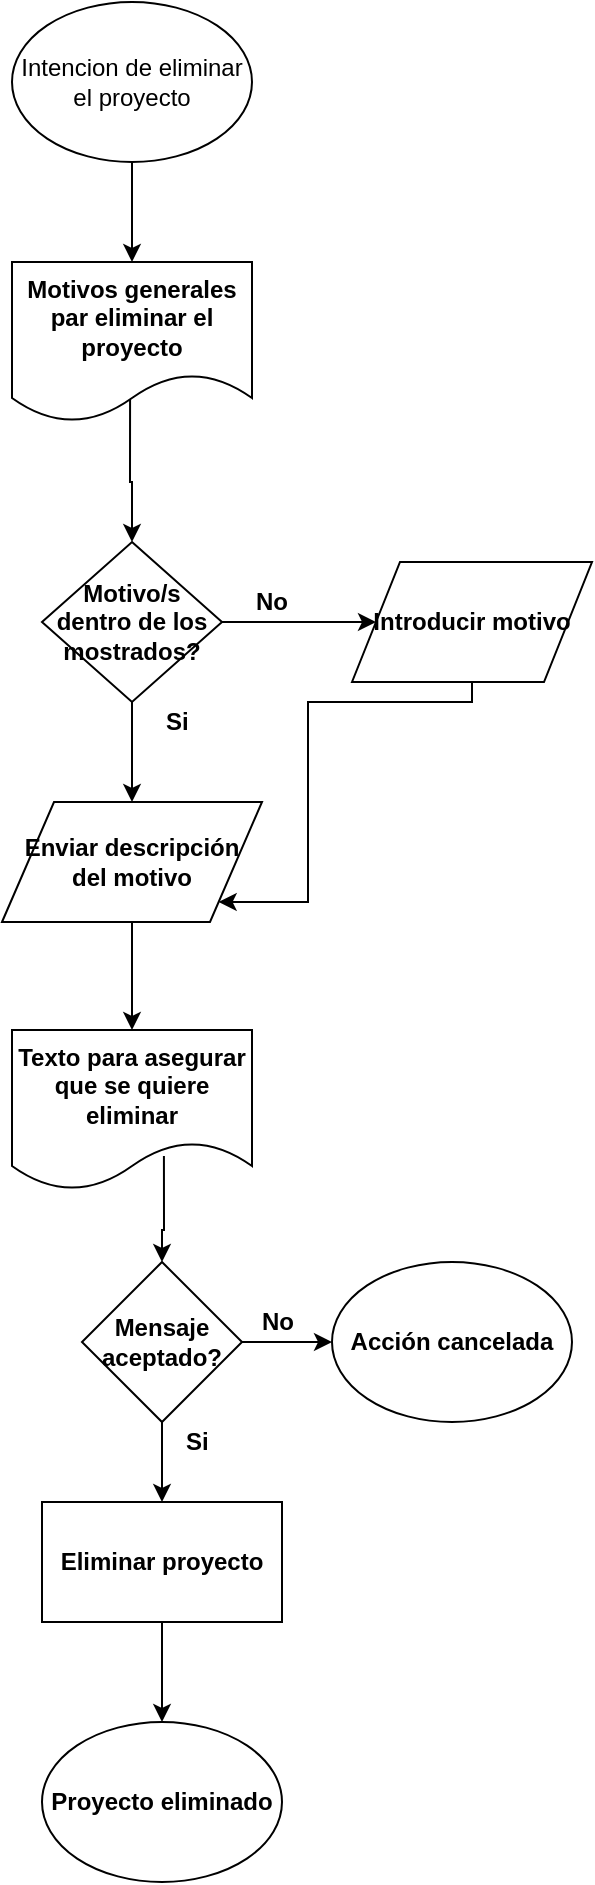 <mxfile version="12.2.3" type="device" pages="1"><diagram id="GHbgXJusqnurnVoj4Pov" name="Page-1"><mxGraphModel dx="1408" dy="780" grid="1" gridSize="10" guides="1" tooltips="1" connect="1" arrows="1" fold="1" page="1" pageScale="1" pageWidth="827" pageHeight="1169" math="0" shadow="0"><root><mxCell id="0"/><mxCell id="1" parent="0"/><mxCell id="qiBY1gvoYi1RgT6Jh-id-3" value="" style="edgeStyle=orthogonalEdgeStyle;rounded=0;orthogonalLoop=1;jettySize=auto;html=1;fontStyle=1" edge="1" parent="1" source="qiBY1gvoYi1RgT6Jh-id-1" target="qiBY1gvoYi1RgT6Jh-id-2"><mxGeometry relative="1" as="geometry"/></mxCell><mxCell id="qiBY1gvoYi1RgT6Jh-id-1" value="Intencion de eliminar el proyecto" style="ellipse;whiteSpace=wrap;html=1;" vertex="1" parent="1"><mxGeometry x="390" y="70" width="120" height="80" as="geometry"/></mxCell><mxCell id="qiBY1gvoYi1RgT6Jh-id-5" value="" style="edgeStyle=orthogonalEdgeStyle;rounded=0;orthogonalLoop=1;jettySize=auto;html=1;exitX=0.492;exitY=0.838;exitDx=0;exitDy=0;exitPerimeter=0;fontStyle=1" edge="1" parent="1" source="qiBY1gvoYi1RgT6Jh-id-2" target="qiBY1gvoYi1RgT6Jh-id-4"><mxGeometry relative="1" as="geometry"/></mxCell><mxCell id="qiBY1gvoYi1RgT6Jh-id-2" value="Motivos generales par eliminar el proyecto" style="shape=document;whiteSpace=wrap;html=1;boundedLbl=1;fontStyle=1" vertex="1" parent="1"><mxGeometry x="390" y="200" width="120" height="80" as="geometry"/></mxCell><mxCell id="qiBY1gvoYi1RgT6Jh-id-8" value="" style="edgeStyle=orthogonalEdgeStyle;rounded=0;orthogonalLoop=1;jettySize=auto;html=1;fontStyle=1" edge="1" parent="1" source="qiBY1gvoYi1RgT6Jh-id-4" target="qiBY1gvoYi1RgT6Jh-id-6"><mxGeometry relative="1" as="geometry"/></mxCell><mxCell id="qiBY1gvoYi1RgT6Jh-id-13" value="" style="edgeStyle=orthogonalEdgeStyle;rounded=0;orthogonalLoop=1;jettySize=auto;html=1;fontStyle=1" edge="1" parent="1" source="qiBY1gvoYi1RgT6Jh-id-4" target="qiBY1gvoYi1RgT6Jh-id-12"><mxGeometry relative="1" as="geometry"/></mxCell><mxCell id="qiBY1gvoYi1RgT6Jh-id-4" value="Motivo/s dentro de los mostrados?" style="rhombus;whiteSpace=wrap;html=1;fontStyle=1" vertex="1" parent="1"><mxGeometry x="405" y="340" width="90" height="80" as="geometry"/></mxCell><mxCell id="qiBY1gvoYi1RgT6Jh-id-19" value="" style="edgeStyle=orthogonalEdgeStyle;rounded=0;orthogonalLoop=1;jettySize=auto;html=1;fontStyle=1" edge="1" parent="1" source="qiBY1gvoYi1RgT6Jh-id-6" target="qiBY1gvoYi1RgT6Jh-id-12"><mxGeometry relative="1" as="geometry"><mxPoint x="580" y="520" as="targetPoint"/><Array as="points"><mxPoint x="620" y="420"/><mxPoint x="538" y="420"/><mxPoint x="538" y="520"/></Array></mxGeometry></mxCell><mxCell id="qiBY1gvoYi1RgT6Jh-id-6" value="Introducir motivo" style="shape=parallelogram;perimeter=parallelogramPerimeter;whiteSpace=wrap;html=1;fontStyle=1" vertex="1" parent="1"><mxGeometry x="560" y="350" width="120" height="60" as="geometry"/></mxCell><mxCell id="qiBY1gvoYi1RgT6Jh-id-9" value="No" style="text;html=1;resizable=0;points=[];autosize=1;align=left;verticalAlign=top;spacingTop=-4;fontStyle=1" vertex="1" parent="1"><mxGeometry x="510" y="360" width="30" height="20" as="geometry"/></mxCell><mxCell id="qiBY1gvoYi1RgT6Jh-id-23" value="" style="edgeStyle=orthogonalEdgeStyle;rounded=0;orthogonalLoop=1;jettySize=auto;html=1;fontStyle=1" edge="1" parent="1" source="qiBY1gvoYi1RgT6Jh-id-12" target="qiBY1gvoYi1RgT6Jh-id-22"><mxGeometry relative="1" as="geometry"/></mxCell><mxCell id="qiBY1gvoYi1RgT6Jh-id-12" value="Enviar descripción del motivo" style="shape=parallelogram;perimeter=parallelogramPerimeter;whiteSpace=wrap;html=1;fontStyle=1" vertex="1" parent="1"><mxGeometry x="385" y="470" width="130" height="60" as="geometry"/></mxCell><mxCell id="qiBY1gvoYi1RgT6Jh-id-14" value="Si" style="text;html=1;resizable=0;points=[];autosize=1;align=left;verticalAlign=top;spacingTop=-4;fontStyle=1" vertex="1" parent="1"><mxGeometry x="465" y="420" width="30" height="20" as="geometry"/></mxCell><mxCell id="qiBY1gvoYi1RgT6Jh-id-26" value="" style="edgeStyle=orthogonalEdgeStyle;rounded=0;orthogonalLoop=1;jettySize=auto;html=1;exitX=0.633;exitY=0.788;exitDx=0;exitDy=0;exitPerimeter=0;fontStyle=1" edge="1" parent="1" source="qiBY1gvoYi1RgT6Jh-id-22" target="qiBY1gvoYi1RgT6Jh-id-24"><mxGeometry relative="1" as="geometry"/></mxCell><mxCell id="qiBY1gvoYi1RgT6Jh-id-22" value="Texto para asegurar que se quiere eliminar" style="shape=document;whiteSpace=wrap;html=1;boundedLbl=1;fontStyle=1" vertex="1" parent="1"><mxGeometry x="390" y="584" width="120" height="80" as="geometry"/></mxCell><mxCell id="qiBY1gvoYi1RgT6Jh-id-28" value="" style="edgeStyle=orthogonalEdgeStyle;rounded=0;orthogonalLoop=1;jettySize=auto;html=1;fontStyle=1" edge="1" parent="1" source="qiBY1gvoYi1RgT6Jh-id-24" target="qiBY1gvoYi1RgT6Jh-id-27"><mxGeometry relative="1" as="geometry"/></mxCell><mxCell id="qiBY1gvoYi1RgT6Jh-id-32" value="" style="edgeStyle=orthogonalEdgeStyle;rounded=0;orthogonalLoop=1;jettySize=auto;html=1;fontStyle=1" edge="1" parent="1" source="qiBY1gvoYi1RgT6Jh-id-24" target="qiBY1gvoYi1RgT6Jh-id-31"><mxGeometry relative="1" as="geometry"/></mxCell><mxCell id="qiBY1gvoYi1RgT6Jh-id-24" value="Mensaje aceptado?" style="rhombus;whiteSpace=wrap;html=1;fontStyle=1" vertex="1" parent="1"><mxGeometry x="425" y="700" width="80" height="80" as="geometry"/></mxCell><mxCell id="qiBY1gvoYi1RgT6Jh-id-27" value="Acción cancelada" style="ellipse;whiteSpace=wrap;html=1;fontStyle=1" vertex="1" parent="1"><mxGeometry x="550" y="700" width="120" height="80" as="geometry"/></mxCell><mxCell id="qiBY1gvoYi1RgT6Jh-id-29" value="No" style="text;html=1;resizable=0;points=[];autosize=1;align=left;verticalAlign=top;spacingTop=-4;fontStyle=1" vertex="1" parent="1"><mxGeometry x="512.5" y="720" width="30" height="20" as="geometry"/></mxCell><mxCell id="qiBY1gvoYi1RgT6Jh-id-30" value="Proyecto eliminado" style="ellipse;whiteSpace=wrap;html=1;fontStyle=1" vertex="1" parent="1"><mxGeometry x="405" y="930" width="120" height="80" as="geometry"/></mxCell><mxCell id="qiBY1gvoYi1RgT6Jh-id-33" value="" style="edgeStyle=orthogonalEdgeStyle;rounded=0;orthogonalLoop=1;jettySize=auto;html=1;fontStyle=1" edge="1" parent="1" source="qiBY1gvoYi1RgT6Jh-id-31" target="qiBY1gvoYi1RgT6Jh-id-30"><mxGeometry relative="1" as="geometry"/></mxCell><mxCell id="qiBY1gvoYi1RgT6Jh-id-31" value="Eliminar proyecto" style="rounded=0;whiteSpace=wrap;html=1;fontStyle=1" vertex="1" parent="1"><mxGeometry x="405" y="820" width="120" height="60" as="geometry"/></mxCell><mxCell id="qiBY1gvoYi1RgT6Jh-id-34" value="Si" style="text;html=1;resizable=0;points=[];autosize=1;align=left;verticalAlign=top;spacingTop=-4;fontStyle=1" vertex="1" parent="1"><mxGeometry x="475" y="780" width="30" height="20" as="geometry"/></mxCell></root></mxGraphModel></diagram></mxfile>
